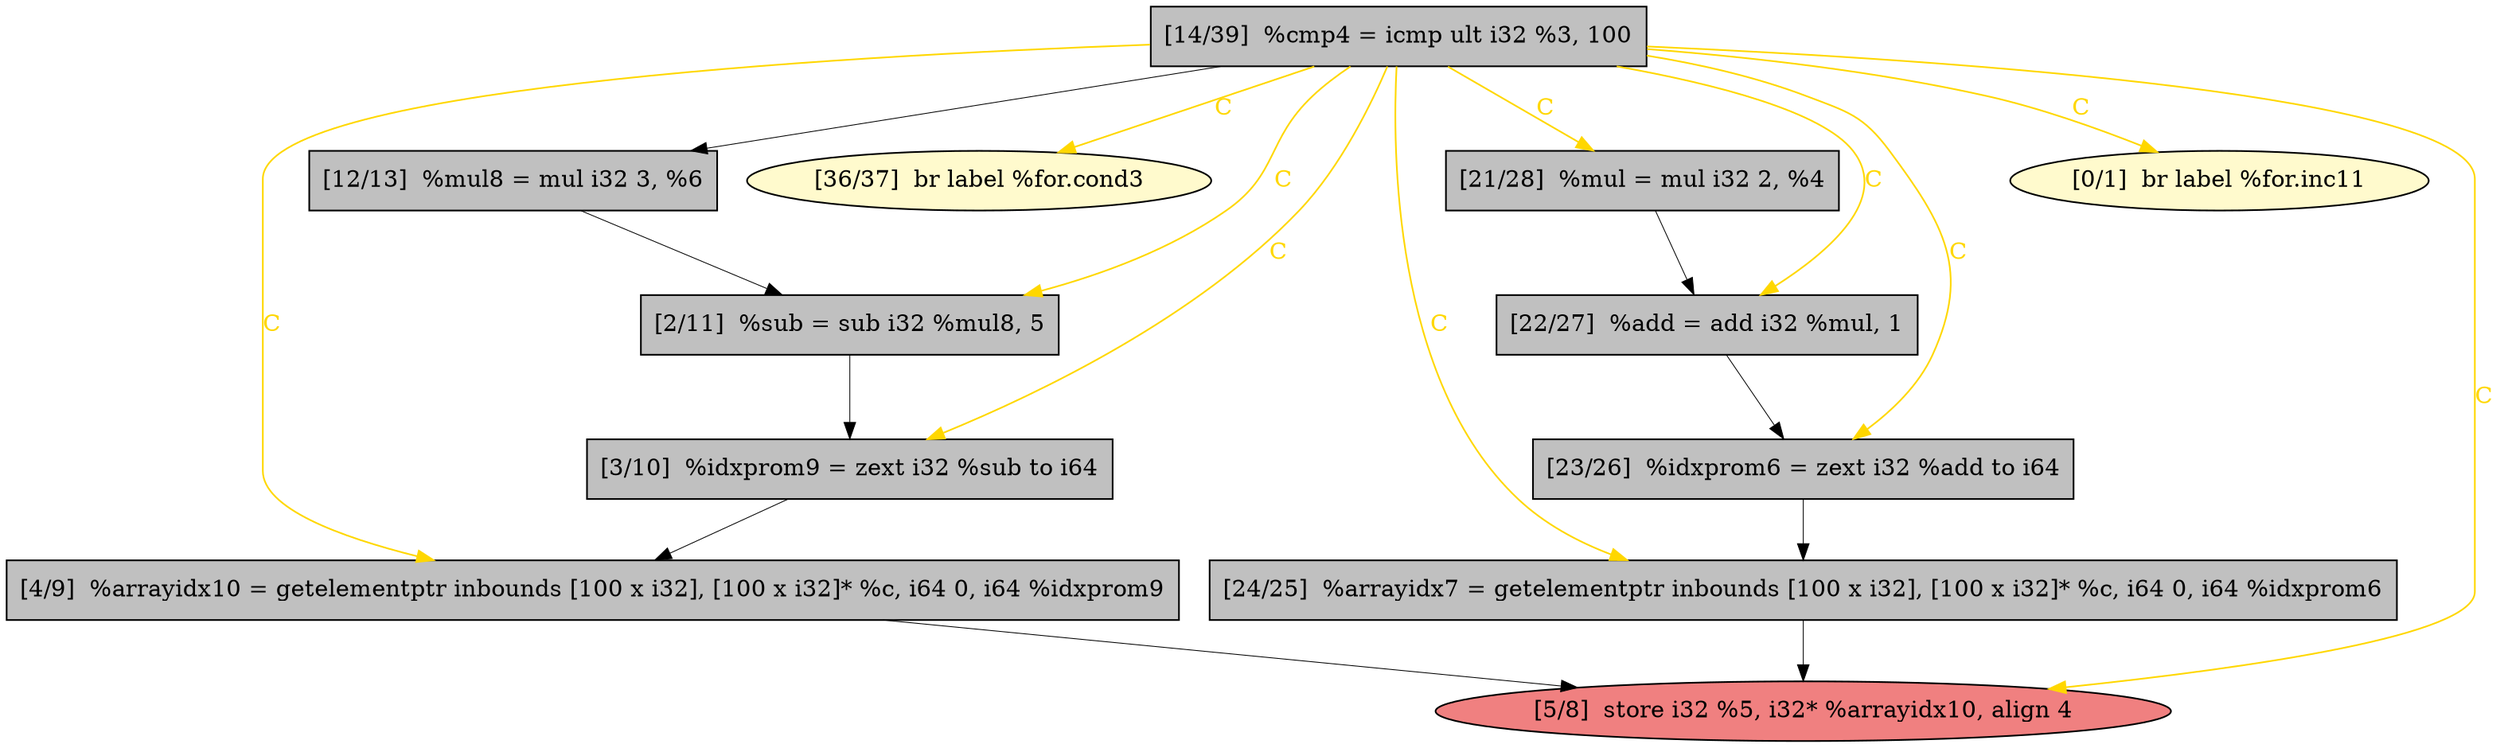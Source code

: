 
digraph G {


node332 [fillcolor=grey,label="[12/13]  %mul8 = mul i32 3, %6",shape=rectangle,style=filled ]
node331 [fillcolor=grey,label="[3/10]  %idxprom9 = zext i32 %sub to i64",shape=rectangle,style=filled ]
node333 [fillcolor=lemonchiffon,label="[36/37]  br label %for.cond3",shape=ellipse,style=filled ]
node329 [fillcolor=grey,label="[2/11]  %sub = sub i32 %mul8, 5",shape=rectangle,style=filled ]
node328 [fillcolor=grey,label="[4/9]  %arrayidx10 = getelementptr inbounds [100 x i32], [100 x i32]* %c, i64 0, i64 %idxprom9",shape=rectangle,style=filled ]
node323 [fillcolor=grey,label="[21/28]  %mul = mul i32 2, %4",shape=rectangle,style=filled ]
node326 [fillcolor=grey,label="[23/26]  %idxprom6 = zext i32 %add to i64",shape=rectangle,style=filled ]
node322 [fillcolor=grey,label="[24/25]  %arrayidx7 = getelementptr inbounds [100 x i32], [100 x i32]* %c, i64 0, i64 %idxprom6",shape=rectangle,style=filled ]
node324 [fillcolor=grey,label="[14/39]  %cmp4 = icmp ult i32 %3, 100",shape=rectangle,style=filled ]
node327 [fillcolor=grey,label="[22/27]  %add = add i32 %mul, 1",shape=rectangle,style=filled ]
node330 [fillcolor=lemonchiffon,label="[0/1]  br label %for.inc11",shape=ellipse,style=filled ]
node325 [fillcolor=lightcoral,label="[5/8]  store i32 %5, i32* %arrayidx10, align 4",shape=ellipse,style=filled ]

node324->node322 [style=solid,color=gold,label="C",penwidth=1.0,fontcolor=gold ]
node323->node327 [style=solid,color=black,label="",penwidth=0.5,fontcolor=black ]
node329->node331 [style=solid,color=black,label="",penwidth=0.5,fontcolor=black ]
node327->node326 [style=solid,color=black,label="",penwidth=0.5,fontcolor=black ]
node322->node325 [style=solid,color=black,label="",penwidth=0.5,fontcolor=black ]
node324->node328 [style=solid,color=gold,label="C",penwidth=1.0,fontcolor=gold ]
node326->node322 [style=solid,color=black,label="",penwidth=0.5,fontcolor=black ]
node328->node325 [style=solid,color=black,label="",penwidth=0.5,fontcolor=black ]
node324->node323 [style=solid,color=gold,label="C",penwidth=1.0,fontcolor=gold ]
node324->node331 [style=solid,color=gold,label="C",penwidth=1.0,fontcolor=gold ]
node324->node329 [style=solid,color=gold,label="C",penwidth=1.0,fontcolor=gold ]
node331->node328 [style=solid,color=black,label="",penwidth=0.5,fontcolor=black ]
node332->node329 [style=solid,color=black,label="",penwidth=0.5,fontcolor=black ]
node324->node325 [style=solid,color=gold,label="C",penwidth=1.0,fontcolor=gold ]
node324->node332 [style=solid,color=black,label="",penwidth=0.5,fontcolor=black ]
node324->node326 [style=solid,color=gold,label="C",penwidth=1.0,fontcolor=gold ]
node324->node330 [style=solid,color=gold,label="C",penwidth=1.0,fontcolor=gold ]
node324->node327 [style=solid,color=gold,label="C",penwidth=1.0,fontcolor=gold ]
node324->node333 [style=solid,color=gold,label="C",penwidth=1.0,fontcolor=gold ]


}
